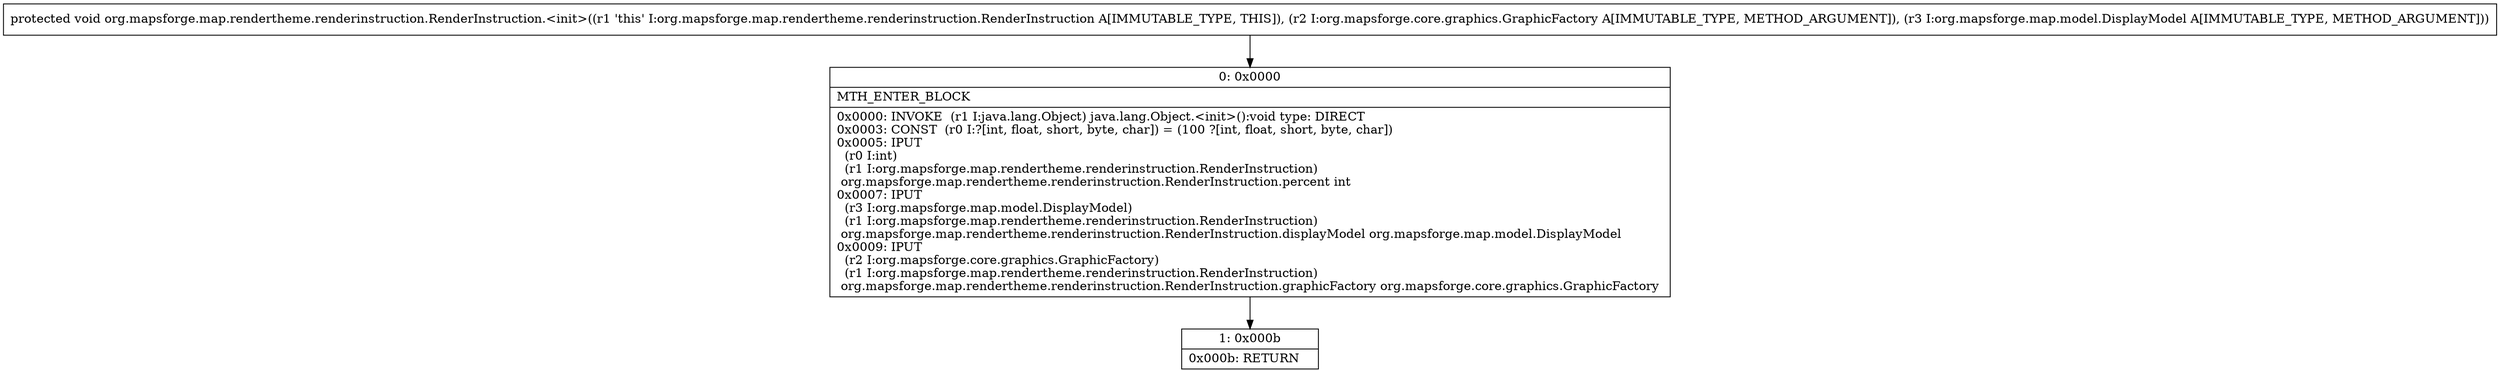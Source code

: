 digraph "CFG fororg.mapsforge.map.rendertheme.renderinstruction.RenderInstruction.\<init\>(Lorg\/mapsforge\/core\/graphics\/GraphicFactory;Lorg\/mapsforge\/map\/model\/DisplayModel;)V" {
Node_0 [shape=record,label="{0\:\ 0x0000|MTH_ENTER_BLOCK\l|0x0000: INVOKE  (r1 I:java.lang.Object) java.lang.Object.\<init\>():void type: DIRECT \l0x0003: CONST  (r0 I:?[int, float, short, byte, char]) = (100 ?[int, float, short, byte, char]) \l0x0005: IPUT  \l  (r0 I:int)\l  (r1 I:org.mapsforge.map.rendertheme.renderinstruction.RenderInstruction)\l org.mapsforge.map.rendertheme.renderinstruction.RenderInstruction.percent int \l0x0007: IPUT  \l  (r3 I:org.mapsforge.map.model.DisplayModel)\l  (r1 I:org.mapsforge.map.rendertheme.renderinstruction.RenderInstruction)\l org.mapsforge.map.rendertheme.renderinstruction.RenderInstruction.displayModel org.mapsforge.map.model.DisplayModel \l0x0009: IPUT  \l  (r2 I:org.mapsforge.core.graphics.GraphicFactory)\l  (r1 I:org.mapsforge.map.rendertheme.renderinstruction.RenderInstruction)\l org.mapsforge.map.rendertheme.renderinstruction.RenderInstruction.graphicFactory org.mapsforge.core.graphics.GraphicFactory \l}"];
Node_1 [shape=record,label="{1\:\ 0x000b|0x000b: RETURN   \l}"];
MethodNode[shape=record,label="{protected void org.mapsforge.map.rendertheme.renderinstruction.RenderInstruction.\<init\>((r1 'this' I:org.mapsforge.map.rendertheme.renderinstruction.RenderInstruction A[IMMUTABLE_TYPE, THIS]), (r2 I:org.mapsforge.core.graphics.GraphicFactory A[IMMUTABLE_TYPE, METHOD_ARGUMENT]), (r3 I:org.mapsforge.map.model.DisplayModel A[IMMUTABLE_TYPE, METHOD_ARGUMENT])) }"];
MethodNode -> Node_0;
Node_0 -> Node_1;
}

